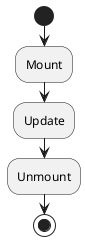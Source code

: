 @startuml
left to right direction

(*) -> "Mount"
"Mount" -> "Update"
"Update" -> "Unmount"
"Unmount" -> (*)

@enduml